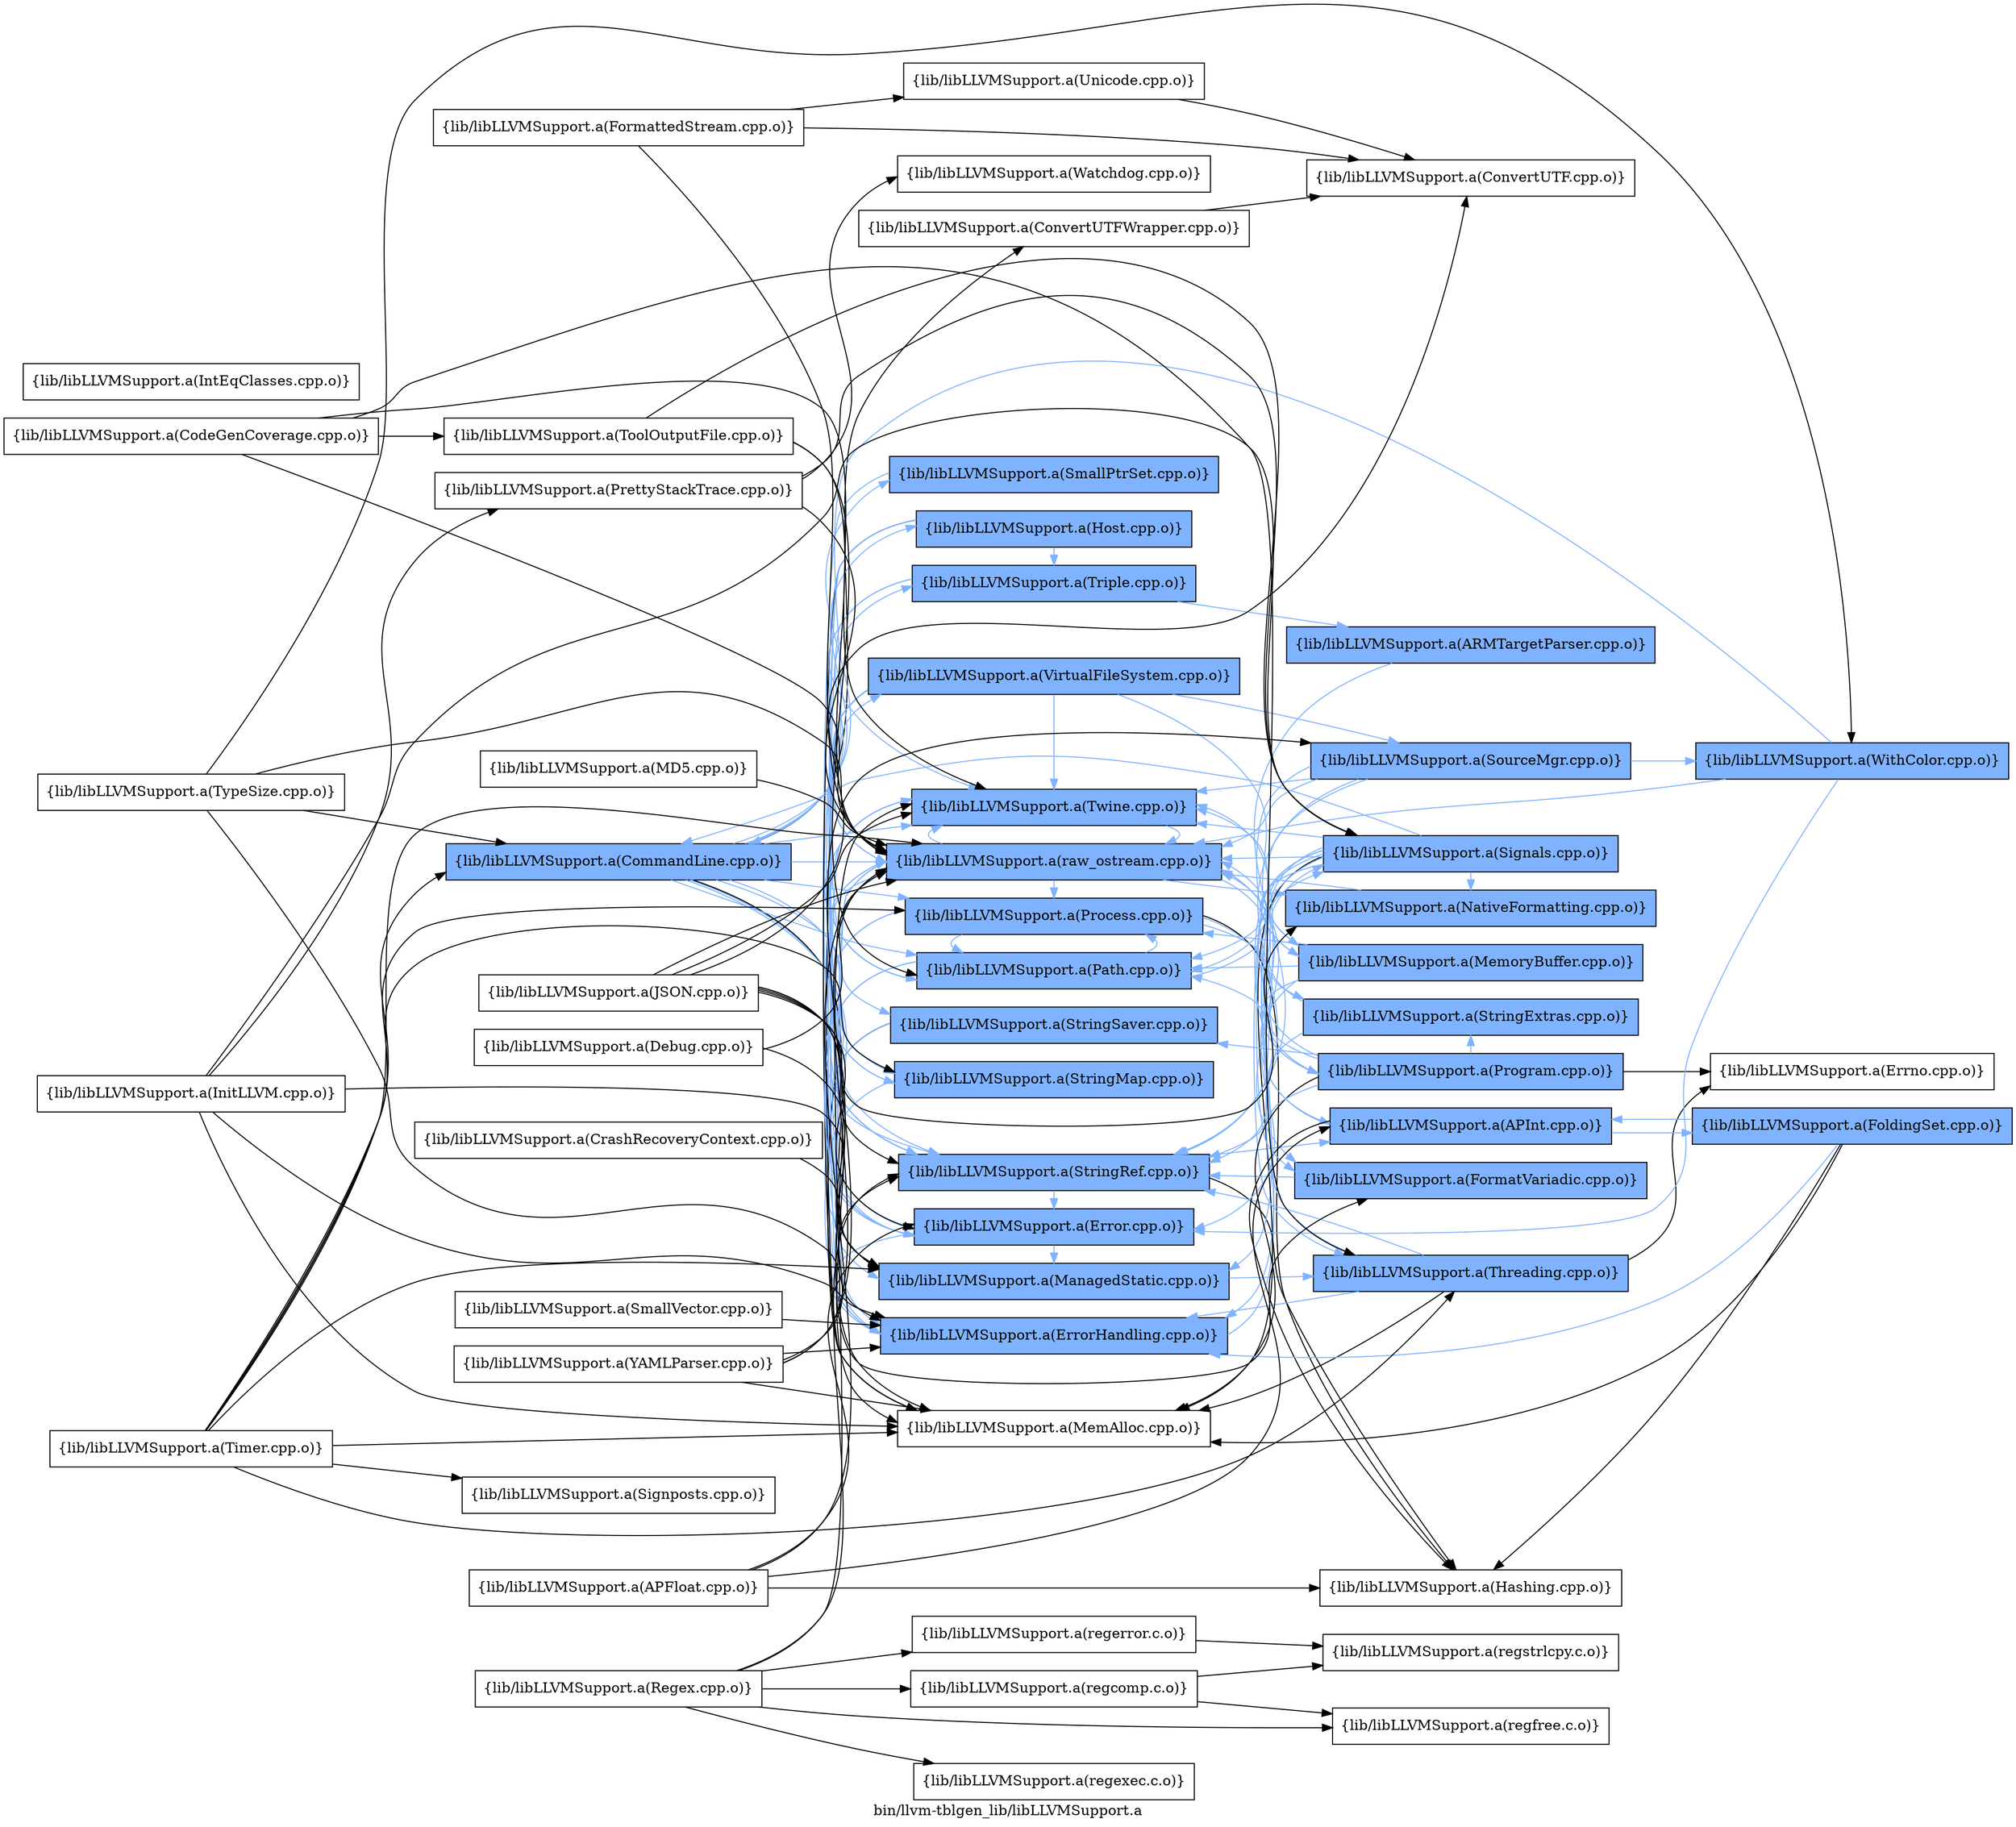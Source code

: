 digraph "bin/llvm-tblgen_lib/libLLVMSupport.a" {
	label="bin/llvm-tblgen_lib/libLLVMSupport.a";
	rankdir=LR;
	{ rank=same; Node0x55689b9616f8;  }
	{ rank=same; Node0x55689b960c58; Node0x55689b95fa38; Node0x55689b95f998; Node0x55689b95dd78; Node0x55689b95d508; Node0x55689b960848; Node0x55689b960578; Node0x55689b95e778; Node0x55689b95dfa8; Node0x55689b95dff8; Node0x55689b95ee08; Node0x55689b95dbe8; Node0x55689b95f718; Node0x55689b960758; Node0x55689b95fad8; Node0x55689b95f358;  }
	{ rank=same; Node0x55689b95fdf8; Node0x55689b95d4b8; Node0x55689b95e958; Node0x55689b95ce28; Node0x55689b960a78; Node0x55689b95ed68; Node0x55689b95e278; Node0x55689b961478; Node0x55689b960c08; Node0x55689b95f1c8; Node0x55689b95de18; Node0x55689b95f3f8;  }
	{ rank=same; Node0x55689b9616f8;  }
	{ rank=same; Node0x55689b960c58; Node0x55689b95fa38; Node0x55689b95f998; Node0x55689b95dd78; Node0x55689b95d508; Node0x55689b960848; Node0x55689b960578; Node0x55689b95e778; Node0x55689b95dfa8; Node0x55689b95dff8; Node0x55689b95ee08; Node0x55689b95dbe8; Node0x55689b95f718; Node0x55689b960758; Node0x55689b95fad8; Node0x55689b95f358;  }
	{ rank=same; Node0x55689b95fdf8; Node0x55689b95d4b8; Node0x55689b95e958; Node0x55689b95ce28; Node0x55689b960a78; Node0x55689b95ed68; Node0x55689b95e278; Node0x55689b961478; Node0x55689b960c08; Node0x55689b95f1c8; Node0x55689b95de18; Node0x55689b95f3f8;  }

	Node0x55689b9616f8 [shape=record,shape=box,group=1,style=filled,fillcolor="0.600000 0.5 1",label="{lib/libLLVMSupport.a(CommandLine.cpp.o)}"];
	Node0x55689b9616f8 -> Node0x55689b960c58;
	Node0x55689b9616f8 -> Node0x55689b95fa38[color="0.600000 0.5 1"];
	Node0x55689b9616f8 -> Node0x55689b95f998[color="0.600000 0.5 1"];
	Node0x55689b9616f8 -> Node0x55689b95dd78[color="0.600000 0.5 1"];
	Node0x55689b9616f8 -> Node0x55689b95d508;
	Node0x55689b9616f8 -> Node0x55689b960848[color="0.600000 0.5 1"];
	Node0x55689b9616f8 -> Node0x55689b960578[color="0.600000 0.5 1"];
	Node0x55689b9616f8 -> Node0x55689b95e778[color="0.600000 0.5 1"];
	Node0x55689b9616f8 -> Node0x55689b95dfa8[color="0.600000 0.5 1"];
	Node0x55689b9616f8 -> Node0x55689b95dff8[color="0.600000 0.5 1"];
	Node0x55689b9616f8 -> Node0x55689b95ee08[color="0.600000 0.5 1"];
	Node0x55689b9616f8 -> Node0x55689b95dbe8[color="0.600000 0.5 1"];
	Node0x55689b9616f8 -> Node0x55689b95f718[color="0.600000 0.5 1"];
	Node0x55689b9616f8 -> Node0x55689b960758[color="0.600000 0.5 1"];
	Node0x55689b9616f8 -> Node0x55689b95fad8[color="0.600000 0.5 1"];
	Node0x55689b9616f8 -> Node0x55689b95f358[color="0.600000 0.5 1"];
	Node0x55689b95d508 [shape=record,shape=box,group=0,label="{lib/libLLVMSupport.a(MemAlloc.cpp.o)}"];
	Node0x55689b960848 [shape=record,shape=box,group=1,style=filled,fillcolor="0.600000 0.5 1",label="{lib/libLLVMSupport.a(SmallPtrSet.cpp.o)}"];
	Node0x55689b960848 -> Node0x55689b95f998[color="0.600000 0.5 1"];
	Node0x55689b960578 [shape=record,shape=box,group=1,style=filled,fillcolor="0.600000 0.5 1",label="{lib/libLLVMSupport.a(StringMap.cpp.o)}"];
	Node0x55689b960578 -> Node0x55689b95f998[color="0.600000 0.5 1"];
	Node0x55689b95dfa8 [shape=record,shape=box,group=1,style=filled,fillcolor="0.600000 0.5 1",label="{lib/libLLVMSupport.a(StringRef.cpp.o)}"];
	Node0x55689b95dfa8 -> Node0x55689b95ce28[color="0.600000 0.5 1"];
	Node0x55689b95dfa8 -> Node0x55689b95fa38[color="0.600000 0.5 1"];
	Node0x55689b95dfa8 -> Node0x55689b960a78;
	Node0x55689b95ee08 [shape=record,shape=box,group=1,style=filled,fillcolor="0.600000 0.5 1",label="{lib/libLLVMSupport.a(Twine.cpp.o)}"];
	Node0x55689b95ee08 -> Node0x55689b95f718[color="0.600000 0.5 1"];
	Node0x55689b95f718 [shape=record,shape=box,group=1,style=filled,fillcolor="0.600000 0.5 1",label="{lib/libLLVMSupport.a(raw_ostream.cpp.o)}"];
	Node0x55689b95f718 -> Node0x55689b95fa38[color="0.600000 0.5 1"];
	Node0x55689b95f718 -> Node0x55689b95f998[color="0.600000 0.5 1"];
	Node0x55689b95f718 -> Node0x55689b960c08[color="0.600000 0.5 1"];
	Node0x55689b95f718 -> Node0x55689b95f1c8[color="0.600000 0.5 1"];
	Node0x55689b95f718 -> Node0x55689b95ee08[color="0.600000 0.5 1"];
	Node0x55689b95f718 -> Node0x55689b95fad8[color="0.600000 0.5 1"];
	Node0x55689b95f718 -> Node0x55689b95f358[color="0.600000 0.5 1"];
	Node0x55689b95f718 -> Node0x55689b95de18[color="0.600000 0.5 1"];
	Node0x55689b960c08 [shape=record,shape=box,group=1,style=filled,fillcolor="0.600000 0.5 1",label="{lib/libLLVMSupport.a(FormatVariadic.cpp.o)}"];
	Node0x55689b960c08 -> Node0x55689b95dfa8[color="0.600000 0.5 1"];
	Node0x55689b95f1c8 [shape=record,shape=box,group=1,style=filled,fillcolor="0.600000 0.5 1",label="{lib/libLLVMSupport.a(NativeFormatting.cpp.o)}"];
	Node0x55689b95f1c8 -> Node0x55689b95f718[color="0.600000 0.5 1"];
	Node0x55689b95ce28 [shape=record,shape=box,group=1,style=filled,fillcolor="0.600000 0.5 1",label="{lib/libLLVMSupport.a(APInt.cpp.o)}"];
	Node0x55689b95ce28 -> Node0x55689b95f6c8[color="0.600000 0.5 1"];
	Node0x55689b95ce28 -> Node0x55689b960a78;
	Node0x55689b95ce28 -> Node0x55689b95f718[color="0.600000 0.5 1"];
	Node0x55689b95f998 [shape=record,shape=box,group=1,style=filled,fillcolor="0.600000 0.5 1",label="{lib/libLLVMSupport.a(ErrorHandling.cpp.o)}"];
	Node0x55689b95f998 -> Node0x55689b95ee08[color="0.600000 0.5 1"];
	Node0x55689b95f998 -> Node0x55689b95f718[color="0.600000 0.5 1"];
	Node0x55689b95f998 -> Node0x55689b95d4b8[color="0.600000 0.5 1"];
	Node0x55689b95f3f8 [shape=record,shape=box,group=1,style=filled,fillcolor="0.600000 0.5 1",label="{lib/libLLVMSupport.a(StringExtras.cpp.o)}"];
	Node0x55689b95f3f8 -> Node0x55689b95dfa8[color="0.600000 0.5 1"];
	Node0x55689b95f3f8 -> Node0x55689b95f718[color="0.600000 0.5 1"];
	Node0x55689b95d0f8 [shape=record,shape=box,group=0,label="{lib/libLLVMSupport.a(IntEqClasses.cpp.o)}"];
	Node0x55689b95d328 [shape=record,shape=box,group=0,label="{lib/libLLVMSupport.a(TypeSize.cpp.o)}"];
	Node0x55689b95d328 -> Node0x55689b9616f8;
	Node0x55689b95d328 -> Node0x55689b95f998;
	Node0x55689b95d328 -> Node0x55689b960ed8;
	Node0x55689b95d328 -> Node0x55689b95f718;
	Node0x55689b95d828 [shape=record,shape=box,group=0,label="{lib/libLLVMSupport.a(Regex.cpp.o)}"];
	Node0x55689b95d828 -> Node0x55689b95dfa8;
	Node0x55689b95d828 -> Node0x55689b95ee08;
	Node0x55689b95d828 -> Node0x55689b95fb28;
	Node0x55689b95d828 -> Node0x55689b960668;
	Node0x55689b95d828 -> Node0x55689b961388;
	Node0x55689b95d828 -> Node0x55689b9608e8;
	Node0x55689b961478 [shape=record,shape=box,group=1,style=filled,fillcolor="0.600000 0.5 1",label="{lib/libLLVMSupport.a(SourceMgr.cpp.o)}"];
	Node0x55689b961478 -> Node0x55689b95e278[color="0.600000 0.5 1"];
	Node0x55689b961478 -> Node0x55689b95dfa8[color="0.600000 0.5 1"];
	Node0x55689b961478 -> Node0x55689b95ee08[color="0.600000 0.5 1"];
	Node0x55689b961478 -> Node0x55689b960ed8[color="0.600000 0.5 1"];
	Node0x55689b961478 -> Node0x55689b95f718[color="0.600000 0.5 1"];
	Node0x55689b961478 -> Node0x55689b95fad8[color="0.600000 0.5 1"];
	Node0x55689b960528 [shape=record,shape=box,group=0,label="{lib/libLLVMSupport.a(FormattedStream.cpp.o)}"];
	Node0x55689b960528 -> Node0x55689b95fdf8;
	Node0x55689b960528 -> Node0x55689b95d918;
	Node0x55689b960528 -> Node0x55689b95f718;
	Node0x55689b95f6c8 [shape=record,shape=box,group=1,style=filled,fillcolor="0.600000 0.5 1",label="{lib/libLLVMSupport.a(FoldingSet.cpp.o)}"];
	Node0x55689b95f6c8 -> Node0x55689b95ce28[color="0.600000 0.5 1"];
	Node0x55689b95f6c8 -> Node0x55689b95f998[color="0.600000 0.5 1"];
	Node0x55689b95f6c8 -> Node0x55689b960a78;
	Node0x55689b95f6c8 -> Node0x55689b95d508;
	Node0x55689b961248 [shape=record,shape=box,group=0,label="{lib/libLLVMSupport.a(CodeGenCoverage.cpp.o)}"];
	Node0x55689b961248 -> Node0x55689b95d0a8;
	Node0x55689b961248 -> Node0x55689b95ee08;
	Node0x55689b961248 -> Node0x55689b95f718;
	Node0x55689b961248 -> Node0x55689b95e958;
	Node0x55689b95fa38 [shape=record,shape=box,group=1,style=filled,fillcolor="0.600000 0.5 1",label="{lib/libLLVMSupport.a(Error.cpp.o)}"];
	Node0x55689b95fa38 -> Node0x55689b95f998[color="0.600000 0.5 1"];
	Node0x55689b95fa38 -> Node0x55689b95dd78[color="0.600000 0.5 1"];
	Node0x55689b95fa38 -> Node0x55689b95ee08[color="0.600000 0.5 1"];
	Node0x55689b95fa38 -> Node0x55689b95f718[color="0.600000 0.5 1"];
	Node0x55689b95e278 [shape=record,shape=box,group=1,style=filled,fillcolor="0.600000 0.5 1",label="{lib/libLLVMSupport.a(MemoryBuffer.cpp.o)}"];
	Node0x55689b95e278 -> Node0x55689b95fa38[color="0.600000 0.5 1"];
	Node0x55689b95e278 -> Node0x55689b95ee08[color="0.600000 0.5 1"];
	Node0x55689b95e278 -> Node0x55689b95fad8[color="0.600000 0.5 1"];
	Node0x55689b95e278 -> Node0x55689b95f358[color="0.600000 0.5 1"];
	Node0x55689b95e278 -> Node0x55689b95de18[color="0.600000 0.5 1"];
	Node0x55689b9611f8 [shape=record,shape=box,group=0,label="{lib/libLLVMSupport.a(InitLLVM.cpp.o)}"];
	Node0x55689b9611f8 -> Node0x55689b95f998;
	Node0x55689b9611f8 -> Node0x55689b95dd78;
	Node0x55689b9611f8 -> Node0x55689b95d508;
	Node0x55689b9611f8 -> Node0x55689b95daa8;
	Node0x55689b9611f8 -> Node0x55689b95d4b8;
	Node0x55689b960a78 [shape=record,shape=box,group=0,label="{lib/libLLVMSupport.a(Hashing.cpp.o)}"];
	Node0x55689b95d0a8 [shape=record,shape=box,group=0,label="{lib/libLLVMSupport.a(ToolOutputFile.cpp.o)}"];
	Node0x55689b95d0a8 -> Node0x55689b95f718;
	Node0x55689b95d0a8 -> Node0x55689b95fad8;
	Node0x55689b95d0a8 -> Node0x55689b95d4b8;
	Node0x55689b95e958 [shape=record,shape=box,group=1,style=filled,fillcolor="0.600000 0.5 1",label="{lib/libLLVMSupport.a(Threading.cpp.o)}"];
	Node0x55689b95e958 -> Node0x55689b95f998[color="0.600000 0.5 1"];
	Node0x55689b95e958 -> Node0x55689b95d508;
	Node0x55689b95e958 -> Node0x55689b95dfa8[color="0.600000 0.5 1"];
	Node0x55689b95e958 -> Node0x55689b95ee08[color="0.600000 0.5 1"];
	Node0x55689b95e958 -> Node0x55689b95dc38;
	Node0x55689b960c58 [shape=record,shape=box,group=0,label="{lib/libLLVMSupport.a(ConvertUTFWrapper.cpp.o)}"];
	Node0x55689b960c58 -> Node0x55689b95fdf8;
	Node0x55689b95dd78 [shape=record,shape=box,group=1,style=filled,fillcolor="0.600000 0.5 1",label="{lib/libLLVMSupport.a(ManagedStatic.cpp.o)}"];
	Node0x55689b95dd78 -> Node0x55689b95e958[color="0.600000 0.5 1"];
	Node0x55689b95e778 [shape=record,shape=box,group=1,style=filled,fillcolor="0.600000 0.5 1",label="{lib/libLLVMSupport.a(StringSaver.cpp.o)}"];
	Node0x55689b95e778 -> Node0x55689b95d508;
	Node0x55689b95e778 -> Node0x55689b95dfa8[color="0.600000 0.5 1"];
	Node0x55689b95dff8 [shape=record,shape=box,group=1,style=filled,fillcolor="0.600000 0.5 1",label="{lib/libLLVMSupport.a(Triple.cpp.o)}"];
	Node0x55689b95dff8 -> Node0x55689b95dfa8[color="0.600000 0.5 1"];
	Node0x55689b95dff8 -> Node0x55689b95ed68[color="0.600000 0.5 1"];
	Node0x55689b95dff8 -> Node0x55689b95ee08[color="0.600000 0.5 1"];
	Node0x55689b95dbe8 [shape=record,shape=box,group=1,style=filled,fillcolor="0.600000 0.5 1",label="{lib/libLLVMSupport.a(VirtualFileSystem.cpp.o)}"];
	Node0x55689b95dbe8 -> Node0x55689b95fa38[color="0.600000 0.5 1"];
	Node0x55689b95dbe8 -> Node0x55689b95d508;
	Node0x55689b95dbe8 -> Node0x55689b95e278[color="0.600000 0.5 1"];
	Node0x55689b95dbe8 -> Node0x55689b961478[color="0.600000 0.5 1"];
	Node0x55689b95dbe8 -> Node0x55689b960578[color="0.600000 0.5 1"];
	Node0x55689b95dbe8 -> Node0x55689b95dfa8[color="0.600000 0.5 1"];
	Node0x55689b95dbe8 -> Node0x55689b95ee08[color="0.600000 0.5 1"];
	Node0x55689b95dbe8 -> Node0x55689b95f718[color="0.600000 0.5 1"];
	Node0x55689b95dbe8 -> Node0x55689b95fad8[color="0.600000 0.5 1"];
	Node0x55689b960758 [shape=record,shape=box,group=1,style=filled,fillcolor="0.600000 0.5 1",label="{lib/libLLVMSupport.a(Host.cpp.o)}"];
	Node0x55689b960758 -> Node0x55689b95d508;
	Node0x55689b960758 -> Node0x55689b960578[color="0.600000 0.5 1"];
	Node0x55689b960758 -> Node0x55689b95dfa8[color="0.600000 0.5 1"];
	Node0x55689b960758 -> Node0x55689b95dff8[color="0.600000 0.5 1"];
	Node0x55689b960758 -> Node0x55689b95f718[color="0.600000 0.5 1"];
	Node0x55689b95fad8 [shape=record,shape=box,group=1,style=filled,fillcolor="0.600000 0.5 1",label="{lib/libLLVMSupport.a(Path.cpp.o)}"];
	Node0x55689b95fad8 -> Node0x55689b95fa38[color="0.600000 0.5 1"];
	Node0x55689b95fad8 -> Node0x55689b95dfa8[color="0.600000 0.5 1"];
	Node0x55689b95fad8 -> Node0x55689b95ee08[color="0.600000 0.5 1"];
	Node0x55689b95fad8 -> Node0x55689b95f358[color="0.600000 0.5 1"];
	Node0x55689b95fad8 -> Node0x55689b95d4b8[color="0.600000 0.5 1"];
	Node0x55689b95f358 [shape=record,shape=box,group=1,style=filled,fillcolor="0.600000 0.5 1",label="{lib/libLLVMSupport.a(Process.cpp.o)}"];
	Node0x55689b95f358 -> Node0x55689b95ce28[color="0.600000 0.5 1"];
	Node0x55689b95f358 -> Node0x55689b95fa38[color="0.600000 0.5 1"];
	Node0x55689b95f358 -> Node0x55689b960a78;
	Node0x55689b95f358 -> Node0x55689b95dd78[color="0.600000 0.5 1"];
	Node0x55689b95f358 -> Node0x55689b95f3f8[color="0.600000 0.5 1"];
	Node0x55689b95f358 -> Node0x55689b95fad8[color="0.600000 0.5 1"];
	Node0x55689b95fdf8 [shape=record,shape=box,group=0,label="{lib/libLLVMSupport.a(ConvertUTF.cpp.o)}"];
	Node0x55689b9609d8 [shape=record,shape=box,group=0,label="{lib/libLLVMSupport.a(Debug.cpp.o)}"];
	Node0x55689b9609d8 -> Node0x55689b95dd78;
	Node0x55689b9609d8 -> Node0x55689b95f718;
	Node0x55689b95d4b8 [shape=record,shape=box,group=1,style=filled,fillcolor="0.600000 0.5 1",label="{lib/libLLVMSupport.a(Signals.cpp.o)}"];
	Node0x55689b95d4b8 -> Node0x55689b9616f8[color="0.600000 0.5 1"];
	Node0x55689b95d4b8 -> Node0x55689b95f998[color="0.600000 0.5 1"];
	Node0x55689b95d4b8 -> Node0x55689b960c08[color="0.600000 0.5 1"];
	Node0x55689b95d4b8 -> Node0x55689b95dd78[color="0.600000 0.5 1"];
	Node0x55689b95d4b8 -> Node0x55689b95d508;
	Node0x55689b95d4b8 -> Node0x55689b95e278[color="0.600000 0.5 1"];
	Node0x55689b95d4b8 -> Node0x55689b95f1c8[color="0.600000 0.5 1"];
	Node0x55689b95d4b8 -> Node0x55689b95dfa8[color="0.600000 0.5 1"];
	Node0x55689b95d4b8 -> Node0x55689b95ee08[color="0.600000 0.5 1"];
	Node0x55689b95d4b8 -> Node0x55689b95f718[color="0.600000 0.5 1"];
	Node0x55689b95d4b8 -> Node0x55689b95fad8[color="0.600000 0.5 1"];
	Node0x55689b95d4b8 -> Node0x55689b95de18[color="0.600000 0.5 1"];
	Node0x55689b95d4b8 -> Node0x55689b95e958[color="0.600000 0.5 1"];
	Node0x55689b95d918 [shape=record,shape=box,group=0,label="{lib/libLLVMSupport.a(Unicode.cpp.o)}"];
	Node0x55689b95d918 -> Node0x55689b95fdf8;
	Node0x55689b95daa8 [shape=record,shape=box,group=0,label="{lib/libLLVMSupport.a(PrettyStackTrace.cpp.o)}"];
	Node0x55689b95daa8 -> Node0x55689b95f718;
	Node0x55689b95daa8 -> Node0x55689b95d4b8;
	Node0x55689b95daa8 -> Node0x55689b95f768;
	Node0x55689b95de18 [shape=record,shape=box,group=1,style=filled,fillcolor="0.600000 0.5 1",label="{lib/libLLVMSupport.a(Program.cpp.o)}"];
	Node0x55689b95de18 -> Node0x55689b95d508;
	Node0x55689b95de18 -> Node0x55689b95f3f8[color="0.600000 0.5 1"];
	Node0x55689b95de18 -> Node0x55689b95e778[color="0.600000 0.5 1"];
	Node0x55689b95de18 -> Node0x55689b95dfa8[color="0.600000 0.5 1"];
	Node0x55689b95de18 -> Node0x55689b95f718[color="0.600000 0.5 1"];
	Node0x55689b95de18 -> Node0x55689b95fad8[color="0.600000 0.5 1"];
	Node0x55689b95de18 -> Node0x55689b95dc38;
	Node0x55689b95f768 [shape=record,shape=box,group=0,label="{lib/libLLVMSupport.a(Watchdog.cpp.o)}"];
	Node0x55689b95fb28 [shape=record,shape=box,group=0,label="{lib/libLLVMSupport.a(regcomp.c.o)}"];
	Node0x55689b95fb28 -> Node0x55689b9608e8;
	Node0x55689b95fb28 -> Node0x55689b961108;
	Node0x55689b960668 [shape=record,shape=box,group=0,label="{lib/libLLVMSupport.a(regerror.c.o)}"];
	Node0x55689b960668 -> Node0x55689b961108;
	Node0x55689b961388 [shape=record,shape=box,group=0,label="{lib/libLLVMSupport.a(regexec.c.o)}"];
	Node0x55689b9608e8 [shape=record,shape=box,group=0,label="{lib/libLLVMSupport.a(regfree.c.o)}"];
	Node0x55689b9616a8 [shape=record,shape=box,group=0,label="{lib/libLLVMSupport.a(SmallVector.cpp.o)}"];
	Node0x55689b9616a8 -> Node0x55689b95f998;
	Node0x55689b960ed8 [shape=record,shape=box,group=1,style=filled,fillcolor="0.600000 0.5 1",label="{lib/libLLVMSupport.a(WithColor.cpp.o)}"];
	Node0x55689b960ed8 -> Node0x55689b9616f8[color="0.600000 0.5 1"];
	Node0x55689b960ed8 -> Node0x55689b95fa38[color="0.600000 0.5 1"];
	Node0x55689b960ed8 -> Node0x55689b95f718[color="0.600000 0.5 1"];
	Node0x55689b95eb88 [shape=record,shape=box,group=0,label="{lib/libLLVMSupport.a(APFloat.cpp.o)}"];
	Node0x55689b95eb88 -> Node0x55689b95ce28;
	Node0x55689b95eb88 -> Node0x55689b95fa38;
	Node0x55689b95eb88 -> Node0x55689b960a78;
	Node0x55689b95eb88 -> Node0x55689b95f718;
	Node0x55689b95ed68 [shape=record,shape=box,group=1,style=filled,fillcolor="0.600000 0.5 1",label="{lib/libLLVMSupport.a(ARMTargetParser.cpp.o)}"];
	Node0x55689b95ed68 -> Node0x55689b95dfa8[color="0.600000 0.5 1"];
	Node0x55689b961158 [shape=record,shape=box,group=0,label="{lib/libLLVMSupport.a(YAMLParser.cpp.o)}"];
	Node0x55689b961158 -> Node0x55689b95f998;
	Node0x55689b961158 -> Node0x55689b95d508;
	Node0x55689b961158 -> Node0x55689b961478;
	Node0x55689b961158 -> Node0x55689b95dfa8;
	Node0x55689b961158 -> Node0x55689b95f718;
	Node0x55689b961108 [shape=record,shape=box,group=0,label="{lib/libLLVMSupport.a(regstrlcpy.c.o)}"];
	Node0x55689b95fb78 [shape=record,shape=box,group=0,label="{lib/libLLVMSupport.a(MD5.cpp.o)}"];
	Node0x55689b95fb78 -> Node0x55689b95f718;
	Node0x55689b95e098 [shape=record,shape=box,group=0,label="{lib/libLLVMSupport.a(CrashRecoveryContext.cpp.o)}"];
	Node0x55689b95e098 -> Node0x55689b95dd78;
	Node0x55689b95dc38 [shape=record,shape=box,group=0,label="{lib/libLLVMSupport.a(Errno.cpp.o)}"];
	Node0x55689b961798 [shape=record,shape=box,group=0,label="{lib/libLLVMSupport.a(JSON.cpp.o)}"];
	Node0x55689b961798 -> Node0x55689b95fdf8;
	Node0x55689b961798 -> Node0x55689b95fa38;
	Node0x55689b961798 -> Node0x55689b960c08;
	Node0x55689b961798 -> Node0x55689b95d508;
	Node0x55689b961798 -> Node0x55689b95f1c8;
	Node0x55689b961798 -> Node0x55689b95dfa8;
	Node0x55689b961798 -> Node0x55689b95ee08;
	Node0x55689b961798 -> Node0x55689b95f718;
	Node0x55689b95de68 [shape=record,shape=box,group=0,label="{lib/libLLVMSupport.a(Timer.cpp.o)}"];
	Node0x55689b95de68 -> Node0x55689b9616f8;
	Node0x55689b95de68 -> Node0x55689b95dd78;
	Node0x55689b95de68 -> Node0x55689b95d508;
	Node0x55689b95de68 -> Node0x55689b960578;
	Node0x55689b95de68 -> Node0x55689b95f718;
	Node0x55689b95de68 -> Node0x55689b95f358;
	Node0x55689b95de68 -> Node0x55689b95e958;
	Node0x55689b95de68 -> Node0x55689b95d148;
	Node0x55689b95d148 [shape=record,shape=box,group=0,label="{lib/libLLVMSupport.a(Signposts.cpp.o)}"];
}
